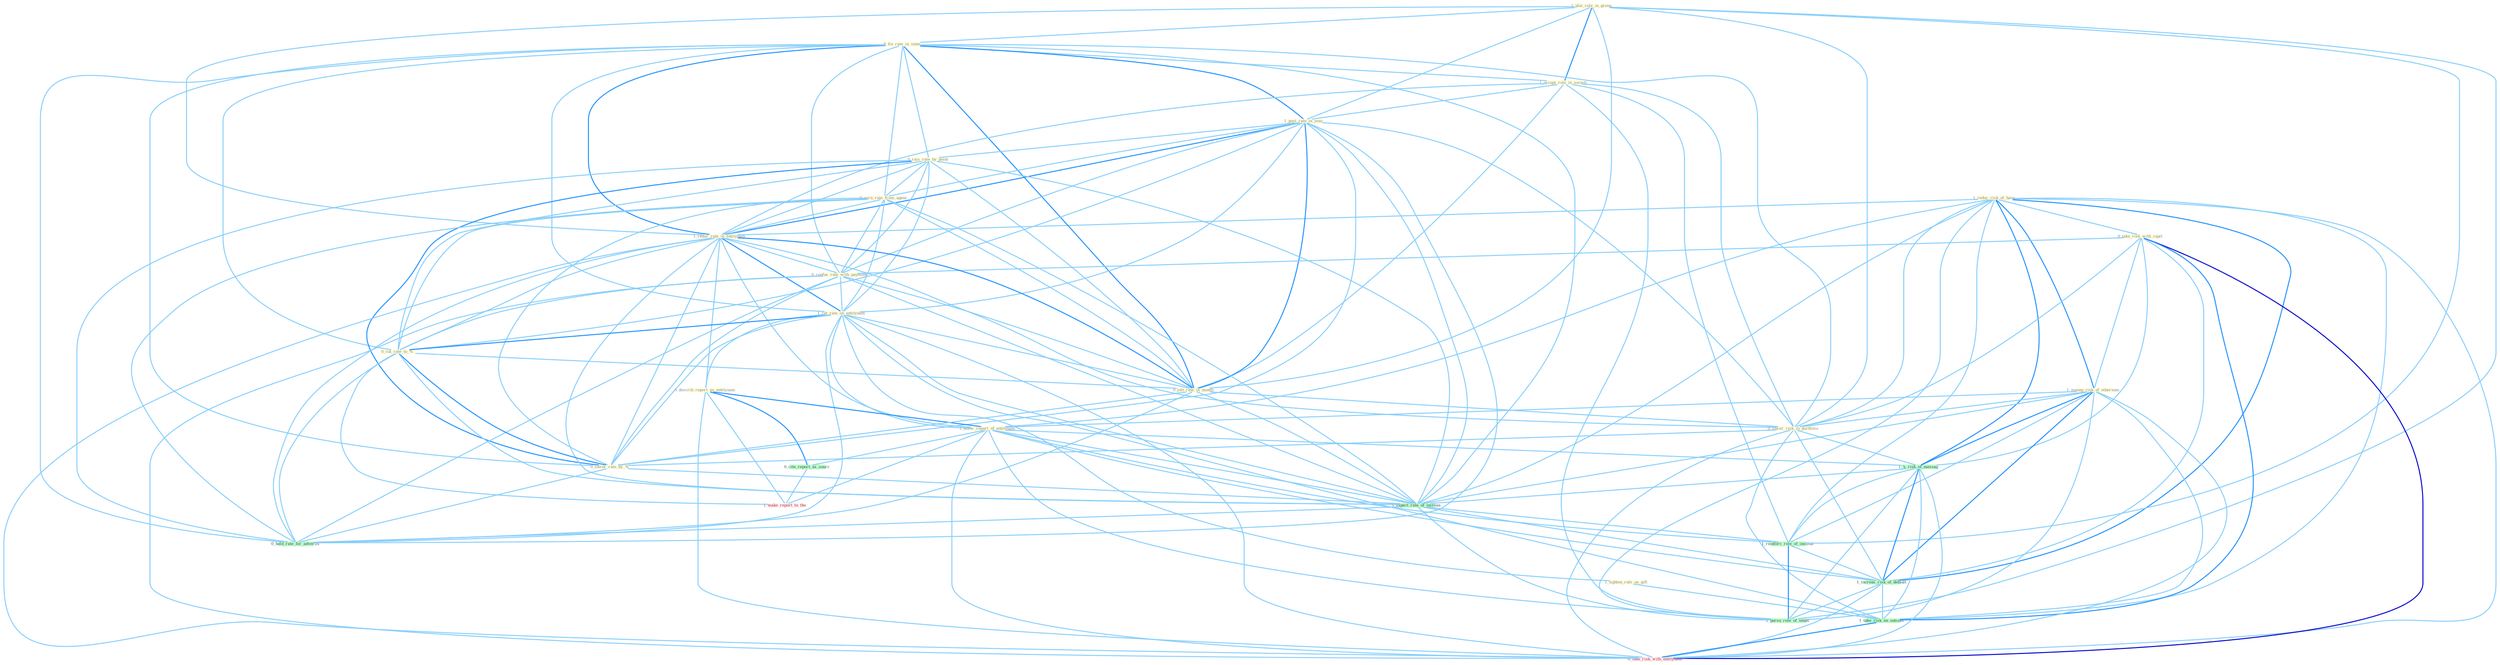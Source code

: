 Graph G{ 
    node
    [shape=polygon,style=filled,width=.5,height=.06,color="#BDFCC9",fixedsize=true,fontsize=4,
    fontcolor="#2f4f4f"];
    {node
    [color="#ffffe0", fontcolor="#8b7d6b"] "1_reduc_risk_of_have " "1_plai_role_in_group " "0_fix_rate_in_state " "1_occupi_role_in_societi " "1_post_rate_in_year " "0_rais_rate_by_point " "0_earn_rate_from_agenc " "0_take_risk_with_capit " "1_reduc_rate_in_entitynam " "0_confus_rate_with_payment " "1_manag_risk_of_othernum " "1_cut_rate_on_entitynam " "0_describ_report_as_entitynam " "1_tighten_rule_on_gift " "1_know_report_of_entitynam " "0_cut_rate_to_% " "0_jolt_rate_in_month " "0_lower_risk_in_portfolio " "0_lower_rate_by_% "}
{node [color="#fff0f5", fontcolor="#b22222"] "1_make_report_to_the " "0_take_risk_with_entitynam "}
edge [color="#B0E2FF"];

	"1_reduc_risk_of_have " -- "0_take_risk_with_capit " [w="1", color="#87cefa" ];
	"1_reduc_risk_of_have " -- "1_reduc_rate_in_entitynam " [w="1", color="#87cefa" ];
	"1_reduc_risk_of_have " -- "1_manag_risk_of_othernum " [w="2", color="#1e90ff" , len=0.8];
	"1_reduc_risk_of_have " -- "1_know_report_of_entitynam " [w="1", color="#87cefa" ];
	"1_reduc_risk_of_have " -- "0_lower_risk_in_portfolio " [w="1", color="#87cefa" ];
	"1_reduc_risk_of_have " -- "1_'s_risk_of_messag " [w="2", color="#1e90ff" , len=0.8];
	"1_reduc_risk_of_have " -- "1_expect_rate_of_increas " [w="1", color="#87cefa" ];
	"1_reduc_risk_of_have " -- "1_reinforc_role_of_institut " [w="1", color="#87cefa" ];
	"1_reduc_risk_of_have " -- "1_increas_risk_of_default " [w="2", color="#1e90ff" , len=0.8];
	"1_reduc_risk_of_have " -- "1_take_risk_on_outcom " [w="1", color="#87cefa" ];
	"1_reduc_risk_of_have " -- "1_pursu_role_of_senat " [w="1", color="#87cefa" ];
	"1_reduc_risk_of_have " -- "0_take_risk_with_entitynam " [w="1", color="#87cefa" ];
	"1_plai_role_in_group " -- "0_fix_rate_in_state " [w="1", color="#87cefa" ];
	"1_plai_role_in_group " -- "1_occupi_role_in_societi " [w="2", color="#1e90ff" , len=0.8];
	"1_plai_role_in_group " -- "1_post_rate_in_year " [w="1", color="#87cefa" ];
	"1_plai_role_in_group " -- "1_reduc_rate_in_entitynam " [w="1", color="#87cefa" ];
	"1_plai_role_in_group " -- "0_jolt_rate_in_month " [w="1", color="#87cefa" ];
	"1_plai_role_in_group " -- "0_lower_risk_in_portfolio " [w="1", color="#87cefa" ];
	"1_plai_role_in_group " -- "1_reinforc_role_of_institut " [w="1", color="#87cefa" ];
	"1_plai_role_in_group " -- "1_pursu_role_of_senat " [w="1", color="#87cefa" ];
	"0_fix_rate_in_state " -- "1_occupi_role_in_societi " [w="1", color="#87cefa" ];
	"0_fix_rate_in_state " -- "1_post_rate_in_year " [w="2", color="#1e90ff" , len=0.8];
	"0_fix_rate_in_state " -- "0_rais_rate_by_point " [w="1", color="#87cefa" ];
	"0_fix_rate_in_state " -- "0_earn_rate_from_agenc " [w="1", color="#87cefa" ];
	"0_fix_rate_in_state " -- "1_reduc_rate_in_entitynam " [w="2", color="#1e90ff" , len=0.8];
	"0_fix_rate_in_state " -- "0_confus_rate_with_payment " [w="1", color="#87cefa" ];
	"0_fix_rate_in_state " -- "1_cut_rate_on_entitynam " [w="1", color="#87cefa" ];
	"0_fix_rate_in_state " -- "0_cut_rate_to_% " [w="1", color="#87cefa" ];
	"0_fix_rate_in_state " -- "0_jolt_rate_in_month " [w="2", color="#1e90ff" , len=0.8];
	"0_fix_rate_in_state " -- "0_lower_risk_in_portfolio " [w="1", color="#87cefa" ];
	"0_fix_rate_in_state " -- "0_lower_rate_by_% " [w="1", color="#87cefa" ];
	"0_fix_rate_in_state " -- "1_expect_rate_of_increas " [w="1", color="#87cefa" ];
	"0_fix_rate_in_state " -- "0_hold_rate_for_advertis " [w="1", color="#87cefa" ];
	"1_occupi_role_in_societi " -- "1_post_rate_in_year " [w="1", color="#87cefa" ];
	"1_occupi_role_in_societi " -- "1_reduc_rate_in_entitynam " [w="1", color="#87cefa" ];
	"1_occupi_role_in_societi " -- "0_jolt_rate_in_month " [w="1", color="#87cefa" ];
	"1_occupi_role_in_societi " -- "0_lower_risk_in_portfolio " [w="1", color="#87cefa" ];
	"1_occupi_role_in_societi " -- "1_reinforc_role_of_institut " [w="1", color="#87cefa" ];
	"1_occupi_role_in_societi " -- "1_pursu_role_of_senat " [w="1", color="#87cefa" ];
	"1_post_rate_in_year " -- "0_rais_rate_by_point " [w="1", color="#87cefa" ];
	"1_post_rate_in_year " -- "0_earn_rate_from_agenc " [w="1", color="#87cefa" ];
	"1_post_rate_in_year " -- "1_reduc_rate_in_entitynam " [w="2", color="#1e90ff" , len=0.8];
	"1_post_rate_in_year " -- "0_confus_rate_with_payment " [w="1", color="#87cefa" ];
	"1_post_rate_in_year " -- "1_cut_rate_on_entitynam " [w="1", color="#87cefa" ];
	"1_post_rate_in_year " -- "0_cut_rate_to_% " [w="1", color="#87cefa" ];
	"1_post_rate_in_year " -- "0_jolt_rate_in_month " [w="2", color="#1e90ff" , len=0.8];
	"1_post_rate_in_year " -- "0_lower_risk_in_portfolio " [w="1", color="#87cefa" ];
	"1_post_rate_in_year " -- "0_lower_rate_by_% " [w="1", color="#87cefa" ];
	"1_post_rate_in_year " -- "1_expect_rate_of_increas " [w="1", color="#87cefa" ];
	"1_post_rate_in_year " -- "0_hold_rate_for_advertis " [w="1", color="#87cefa" ];
	"0_rais_rate_by_point " -- "0_earn_rate_from_agenc " [w="1", color="#87cefa" ];
	"0_rais_rate_by_point " -- "1_reduc_rate_in_entitynam " [w="1", color="#87cefa" ];
	"0_rais_rate_by_point " -- "0_confus_rate_with_payment " [w="1", color="#87cefa" ];
	"0_rais_rate_by_point " -- "1_cut_rate_on_entitynam " [w="1", color="#87cefa" ];
	"0_rais_rate_by_point " -- "0_cut_rate_to_% " [w="1", color="#87cefa" ];
	"0_rais_rate_by_point " -- "0_jolt_rate_in_month " [w="1", color="#87cefa" ];
	"0_rais_rate_by_point " -- "0_lower_rate_by_% " [w="2", color="#1e90ff" , len=0.8];
	"0_rais_rate_by_point " -- "1_expect_rate_of_increas " [w="1", color="#87cefa" ];
	"0_rais_rate_by_point " -- "0_hold_rate_for_advertis " [w="1", color="#87cefa" ];
	"0_earn_rate_from_agenc " -- "1_reduc_rate_in_entitynam " [w="1", color="#87cefa" ];
	"0_earn_rate_from_agenc " -- "0_confus_rate_with_payment " [w="1", color="#87cefa" ];
	"0_earn_rate_from_agenc " -- "1_cut_rate_on_entitynam " [w="1", color="#87cefa" ];
	"0_earn_rate_from_agenc " -- "0_cut_rate_to_% " [w="1", color="#87cefa" ];
	"0_earn_rate_from_agenc " -- "0_jolt_rate_in_month " [w="1", color="#87cefa" ];
	"0_earn_rate_from_agenc " -- "0_lower_rate_by_% " [w="1", color="#87cefa" ];
	"0_earn_rate_from_agenc " -- "1_expect_rate_of_increas " [w="1", color="#87cefa" ];
	"0_earn_rate_from_agenc " -- "0_hold_rate_for_advertis " [w="1", color="#87cefa" ];
	"0_take_risk_with_capit " -- "0_confus_rate_with_payment " [w="1", color="#87cefa" ];
	"0_take_risk_with_capit " -- "1_manag_risk_of_othernum " [w="1", color="#87cefa" ];
	"0_take_risk_with_capit " -- "0_lower_risk_in_portfolio " [w="1", color="#87cefa" ];
	"0_take_risk_with_capit " -- "1_'s_risk_of_messag " [w="1", color="#87cefa" ];
	"0_take_risk_with_capit " -- "1_increas_risk_of_default " [w="1", color="#87cefa" ];
	"0_take_risk_with_capit " -- "1_take_risk_on_outcom " [w="2", color="#1e90ff" , len=0.8];
	"0_take_risk_with_capit " -- "0_take_risk_with_entitynam " [w="3", color="#0000cd" , len=0.6];
	"1_reduc_rate_in_entitynam " -- "0_confus_rate_with_payment " [w="1", color="#87cefa" ];
	"1_reduc_rate_in_entitynam " -- "1_cut_rate_on_entitynam " [w="2", color="#1e90ff" , len=0.8];
	"1_reduc_rate_in_entitynam " -- "0_describ_report_as_entitynam " [w="1", color="#87cefa" ];
	"1_reduc_rate_in_entitynam " -- "1_know_report_of_entitynam " [w="1", color="#87cefa" ];
	"1_reduc_rate_in_entitynam " -- "0_cut_rate_to_% " [w="1", color="#87cefa" ];
	"1_reduc_rate_in_entitynam " -- "0_jolt_rate_in_month " [w="2", color="#1e90ff" , len=0.8];
	"1_reduc_rate_in_entitynam " -- "0_lower_risk_in_portfolio " [w="1", color="#87cefa" ];
	"1_reduc_rate_in_entitynam " -- "0_lower_rate_by_% " [w="1", color="#87cefa" ];
	"1_reduc_rate_in_entitynam " -- "1_expect_rate_of_increas " [w="1", color="#87cefa" ];
	"1_reduc_rate_in_entitynam " -- "0_take_risk_with_entitynam " [w="1", color="#87cefa" ];
	"1_reduc_rate_in_entitynam " -- "0_hold_rate_for_advertis " [w="1", color="#87cefa" ];
	"0_confus_rate_with_payment " -- "1_cut_rate_on_entitynam " [w="1", color="#87cefa" ];
	"0_confus_rate_with_payment " -- "0_cut_rate_to_% " [w="1", color="#87cefa" ];
	"0_confus_rate_with_payment " -- "0_jolt_rate_in_month " [w="1", color="#87cefa" ];
	"0_confus_rate_with_payment " -- "0_lower_rate_by_% " [w="1", color="#87cefa" ];
	"0_confus_rate_with_payment " -- "1_expect_rate_of_increas " [w="1", color="#87cefa" ];
	"0_confus_rate_with_payment " -- "0_take_risk_with_entitynam " [w="1", color="#87cefa" ];
	"0_confus_rate_with_payment " -- "0_hold_rate_for_advertis " [w="1", color="#87cefa" ];
	"1_manag_risk_of_othernum " -- "1_know_report_of_entitynam " [w="1", color="#87cefa" ];
	"1_manag_risk_of_othernum " -- "0_lower_risk_in_portfolio " [w="1", color="#87cefa" ];
	"1_manag_risk_of_othernum " -- "1_'s_risk_of_messag " [w="2", color="#1e90ff" , len=0.8];
	"1_manag_risk_of_othernum " -- "1_expect_rate_of_increas " [w="1", color="#87cefa" ];
	"1_manag_risk_of_othernum " -- "1_reinforc_role_of_institut " [w="1", color="#87cefa" ];
	"1_manag_risk_of_othernum " -- "1_increas_risk_of_default " [w="2", color="#1e90ff" , len=0.8];
	"1_manag_risk_of_othernum " -- "1_take_risk_on_outcom " [w="1", color="#87cefa" ];
	"1_manag_risk_of_othernum " -- "1_pursu_role_of_senat " [w="1", color="#87cefa" ];
	"1_manag_risk_of_othernum " -- "0_take_risk_with_entitynam " [w="1", color="#87cefa" ];
	"1_cut_rate_on_entitynam " -- "0_describ_report_as_entitynam " [w="1", color="#87cefa" ];
	"1_cut_rate_on_entitynam " -- "1_tighten_rule_on_gift " [w="1", color="#87cefa" ];
	"1_cut_rate_on_entitynam " -- "1_know_report_of_entitynam " [w="1", color="#87cefa" ];
	"1_cut_rate_on_entitynam " -- "0_cut_rate_to_% " [w="2", color="#1e90ff" , len=0.8];
	"1_cut_rate_on_entitynam " -- "0_jolt_rate_in_month " [w="1", color="#87cefa" ];
	"1_cut_rate_on_entitynam " -- "0_lower_rate_by_% " [w="1", color="#87cefa" ];
	"1_cut_rate_on_entitynam " -- "1_expect_rate_of_increas " [w="1", color="#87cefa" ];
	"1_cut_rate_on_entitynam " -- "1_take_risk_on_outcom " [w="1", color="#87cefa" ];
	"1_cut_rate_on_entitynam " -- "0_take_risk_with_entitynam " [w="1", color="#87cefa" ];
	"1_cut_rate_on_entitynam " -- "0_hold_rate_for_advertis " [w="1", color="#87cefa" ];
	"0_describ_report_as_entitynam " -- "1_know_report_of_entitynam " [w="2", color="#1e90ff" , len=0.8];
	"0_describ_report_as_entitynam " -- "0_cite_report_as_sourc " [w="2", color="#1e90ff" , len=0.8];
	"0_describ_report_as_entitynam " -- "1_make_report_to_the " [w="1", color="#87cefa" ];
	"0_describ_report_as_entitynam " -- "0_take_risk_with_entitynam " [w="1", color="#87cefa" ];
	"1_tighten_rule_on_gift " -- "1_take_risk_on_outcom " [w="1", color="#87cefa" ];
	"1_know_report_of_entitynam " -- "1_'s_risk_of_messag " [w="1", color="#87cefa" ];
	"1_know_report_of_entitynam " -- "1_expect_rate_of_increas " [w="1", color="#87cefa" ];
	"1_know_report_of_entitynam " -- "1_reinforc_role_of_institut " [w="1", color="#87cefa" ];
	"1_know_report_of_entitynam " -- "1_increas_risk_of_default " [w="1", color="#87cefa" ];
	"1_know_report_of_entitynam " -- "0_cite_report_as_sourc " [w="1", color="#87cefa" ];
	"1_know_report_of_entitynam " -- "1_pursu_role_of_senat " [w="1", color="#87cefa" ];
	"1_know_report_of_entitynam " -- "1_make_report_to_the " [w="1", color="#87cefa" ];
	"1_know_report_of_entitynam " -- "0_take_risk_with_entitynam " [w="1", color="#87cefa" ];
	"0_cut_rate_to_% " -- "0_jolt_rate_in_month " [w="1", color="#87cefa" ];
	"0_cut_rate_to_% " -- "0_lower_rate_by_% " [w="2", color="#1e90ff" , len=0.8];
	"0_cut_rate_to_% " -- "1_expect_rate_of_increas " [w="1", color="#87cefa" ];
	"0_cut_rate_to_% " -- "1_make_report_to_the " [w="1", color="#87cefa" ];
	"0_cut_rate_to_% " -- "0_hold_rate_for_advertis " [w="1", color="#87cefa" ];
	"0_jolt_rate_in_month " -- "0_lower_risk_in_portfolio " [w="1", color="#87cefa" ];
	"0_jolt_rate_in_month " -- "0_lower_rate_by_% " [w="1", color="#87cefa" ];
	"0_jolt_rate_in_month " -- "1_expect_rate_of_increas " [w="1", color="#87cefa" ];
	"0_jolt_rate_in_month " -- "0_hold_rate_for_advertis " [w="1", color="#87cefa" ];
	"0_lower_risk_in_portfolio " -- "0_lower_rate_by_% " [w="1", color="#87cefa" ];
	"0_lower_risk_in_portfolio " -- "1_'s_risk_of_messag " [w="1", color="#87cefa" ];
	"0_lower_risk_in_portfolio " -- "1_increas_risk_of_default " [w="1", color="#87cefa" ];
	"0_lower_risk_in_portfolio " -- "1_take_risk_on_outcom " [w="1", color="#87cefa" ];
	"0_lower_risk_in_portfolio " -- "0_take_risk_with_entitynam " [w="1", color="#87cefa" ];
	"0_lower_rate_by_% " -- "1_expect_rate_of_increas " [w="1", color="#87cefa" ];
	"0_lower_rate_by_% " -- "0_hold_rate_for_advertis " [w="1", color="#87cefa" ];
	"1_'s_risk_of_messag " -- "1_expect_rate_of_increas " [w="1", color="#87cefa" ];
	"1_'s_risk_of_messag " -- "1_reinforc_role_of_institut " [w="1", color="#87cefa" ];
	"1_'s_risk_of_messag " -- "1_increas_risk_of_default " [w="2", color="#1e90ff" , len=0.8];
	"1_'s_risk_of_messag " -- "1_take_risk_on_outcom " [w="1", color="#87cefa" ];
	"1_'s_risk_of_messag " -- "1_pursu_role_of_senat " [w="1", color="#87cefa" ];
	"1_'s_risk_of_messag " -- "0_take_risk_with_entitynam " [w="1", color="#87cefa" ];
	"1_expect_rate_of_increas " -- "1_reinforc_role_of_institut " [w="1", color="#87cefa" ];
	"1_expect_rate_of_increas " -- "1_increas_risk_of_default " [w="1", color="#87cefa" ];
	"1_expect_rate_of_increas " -- "1_pursu_role_of_senat " [w="1", color="#87cefa" ];
	"1_expect_rate_of_increas " -- "0_hold_rate_for_advertis " [w="1", color="#87cefa" ];
	"1_reinforc_role_of_institut " -- "1_increas_risk_of_default " [w="1", color="#87cefa" ];
	"1_reinforc_role_of_institut " -- "1_pursu_role_of_senat " [w="2", color="#1e90ff" , len=0.8];
	"1_increas_risk_of_default " -- "1_take_risk_on_outcom " [w="1", color="#87cefa" ];
	"1_increas_risk_of_default " -- "1_pursu_role_of_senat " [w="1", color="#87cefa" ];
	"1_increas_risk_of_default " -- "0_take_risk_with_entitynam " [w="1", color="#87cefa" ];
	"1_take_risk_on_outcom " -- "0_take_risk_with_entitynam " [w="2", color="#1e90ff" , len=0.8];
	"0_cite_report_as_sourc " -- "1_make_report_to_the " [w="1", color="#87cefa" ];
}